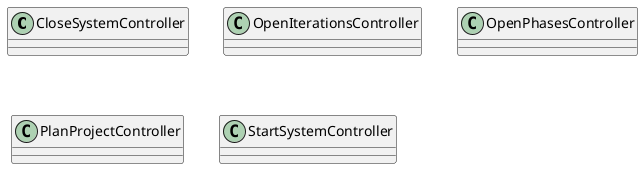 @startuml

Class CloseSystemController
Class OpenIterationsController
Class OpenPhasesController
Class PlanProjectController
Class StartSystemController

@enduml